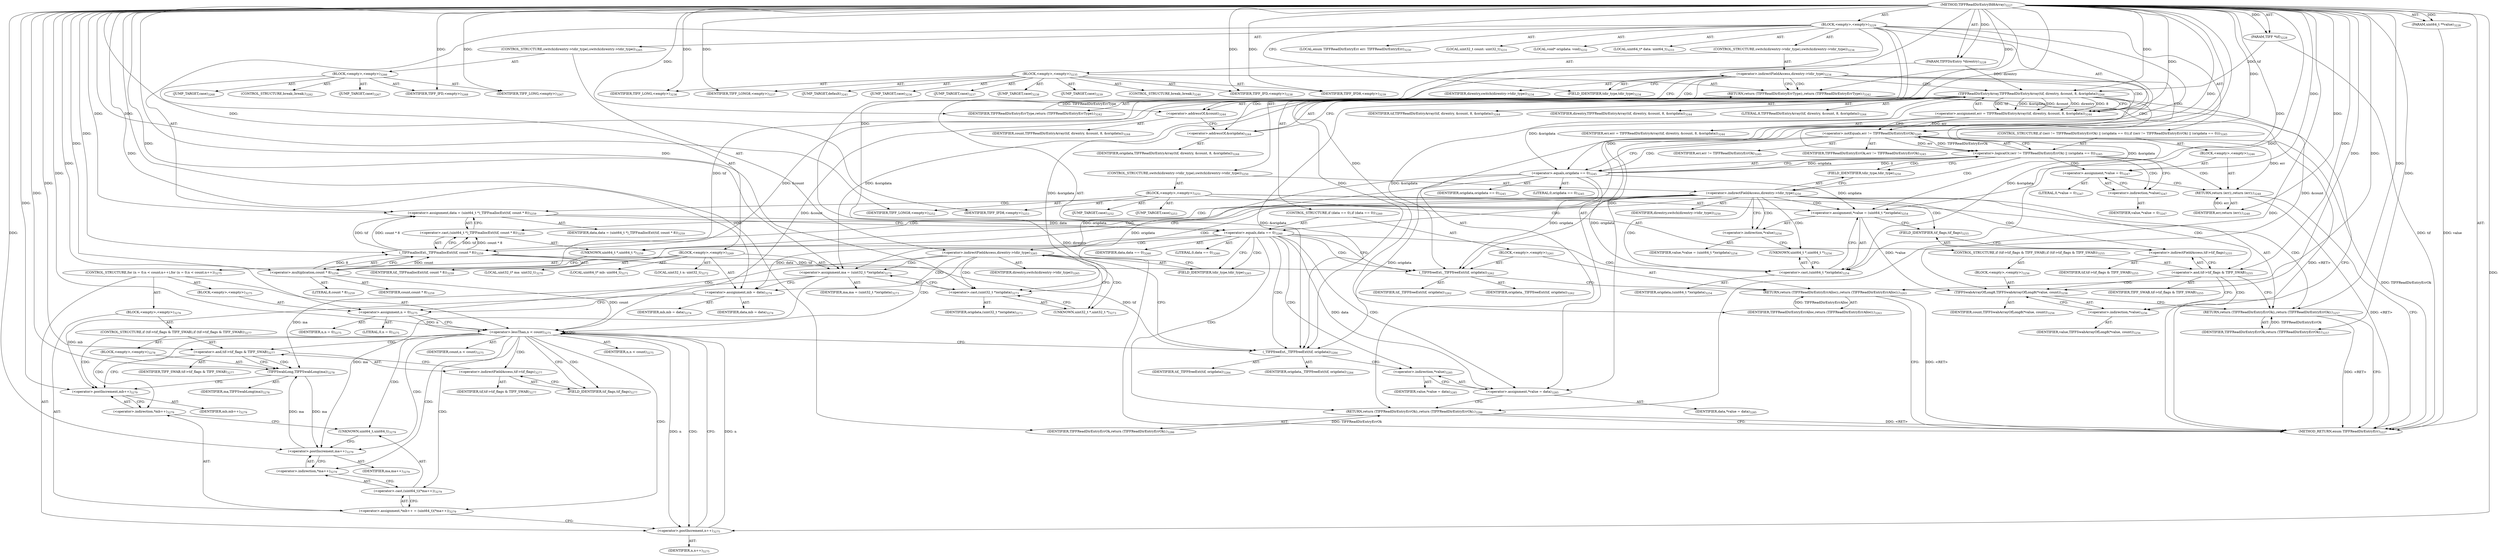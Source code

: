 digraph "TIFFReadDirEntryIfd8Array" {  
"86366" [label = <(METHOD,TIFFReadDirEntryIfd8Array)<SUB>3227</SUB>> ]
"86367" [label = <(PARAM,TIFF *tif)<SUB>3228</SUB>> ]
"86368" [label = <(PARAM,TIFFDirEntry *direntry)<SUB>3228</SUB>> ]
"86369" [label = <(PARAM,uint64_t **value)<SUB>3228</SUB>> ]
"86370" [label = <(BLOCK,&lt;empty&gt;,&lt;empty&gt;)<SUB>3229</SUB>> ]
"86371" [label = <(LOCAL,enum TIFFReadDirEntryErr err: TIFFReadDirEntryErr)<SUB>3230</SUB>> ]
"86372" [label = <(LOCAL,uint32_t count: uint32_t)<SUB>3231</SUB>> ]
"86373" [label = <(LOCAL,void* origdata: void)<SUB>3232</SUB>> ]
"86374" [label = <(LOCAL,uint64_t* data: uint64_t)<SUB>3233</SUB>> ]
"86375" [label = <(CONTROL_STRUCTURE,switch(direntry-&gt;tdir_type),switch(direntry-&gt;tdir_type))<SUB>3234</SUB>> ]
"86376" [label = <(&lt;operator&gt;.indirectFieldAccess,direntry-&gt;tdir_type)<SUB>3234</SUB>> ]
"86377" [label = <(IDENTIFIER,direntry,switch(direntry-&gt;tdir_type))<SUB>3234</SUB>> ]
"86378" [label = <(FIELD_IDENTIFIER,tdir_type,tdir_type)<SUB>3234</SUB>> ]
"86379" [label = <(BLOCK,&lt;empty&gt;,&lt;empty&gt;)<SUB>3235</SUB>> ]
"86380" [label = <(JUMP_TARGET,case)<SUB>3236</SUB>> ]
"86381" [label = <(IDENTIFIER,TIFF_LONG,&lt;empty&gt;)<SUB>3236</SUB>> ]
"86382" [label = <(JUMP_TARGET,case)<SUB>3237</SUB>> ]
"86383" [label = <(IDENTIFIER,TIFF_LONG8,&lt;empty&gt;)<SUB>3237</SUB>> ]
"86384" [label = <(JUMP_TARGET,case)<SUB>3238</SUB>> ]
"86385" [label = <(IDENTIFIER,TIFF_IFD,&lt;empty&gt;)<SUB>3238</SUB>> ]
"86386" [label = <(JUMP_TARGET,case)<SUB>3239</SUB>> ]
"86387" [label = <(IDENTIFIER,TIFF_IFD8,&lt;empty&gt;)<SUB>3239</SUB>> ]
"86388" [label = <(CONTROL_STRUCTURE,break;,break;)<SUB>3240</SUB>> ]
"86389" [label = <(JUMP_TARGET,default)<SUB>3241</SUB>> ]
"86390" [label = <(RETURN,return (TIFFReadDirEntryErrType);,return (TIFFReadDirEntryErrType);)<SUB>3242</SUB>> ]
"86391" [label = <(IDENTIFIER,TIFFReadDirEntryErrType,return (TIFFReadDirEntryErrType);)<SUB>3242</SUB>> ]
"86392" [label = <(&lt;operator&gt;.assignment,err = TIFFReadDirEntryArray(tif, direntry, &amp;count, 8, &amp;origdata))<SUB>3244</SUB>> ]
"86393" [label = <(IDENTIFIER,err,err = TIFFReadDirEntryArray(tif, direntry, &amp;count, 8, &amp;origdata))<SUB>3244</SUB>> ]
"86394" [label = <(TIFFReadDirEntryArray,TIFFReadDirEntryArray(tif, direntry, &amp;count, 8, &amp;origdata))<SUB>3244</SUB>> ]
"86395" [label = <(IDENTIFIER,tif,TIFFReadDirEntryArray(tif, direntry, &amp;count, 8, &amp;origdata))<SUB>3244</SUB>> ]
"86396" [label = <(IDENTIFIER,direntry,TIFFReadDirEntryArray(tif, direntry, &amp;count, 8, &amp;origdata))<SUB>3244</SUB>> ]
"86397" [label = <(&lt;operator&gt;.addressOf,&amp;count)<SUB>3244</SUB>> ]
"86398" [label = <(IDENTIFIER,count,TIFFReadDirEntryArray(tif, direntry, &amp;count, 8, &amp;origdata))<SUB>3244</SUB>> ]
"86399" [label = <(LITERAL,8,TIFFReadDirEntryArray(tif, direntry, &amp;count, 8, &amp;origdata))<SUB>3244</SUB>> ]
"86400" [label = <(&lt;operator&gt;.addressOf,&amp;origdata)<SUB>3244</SUB>> ]
"86401" [label = <(IDENTIFIER,origdata,TIFFReadDirEntryArray(tif, direntry, &amp;count, 8, &amp;origdata))<SUB>3244</SUB>> ]
"86402" [label = <(CONTROL_STRUCTURE,if ((err != TIFFReadDirEntryErrOk) || (origdata == 0)),if ((err != TIFFReadDirEntryErrOk) || (origdata == 0)))<SUB>3245</SUB>> ]
"86403" [label = <(&lt;operator&gt;.logicalOr,(err != TIFFReadDirEntryErrOk) || (origdata == 0))<SUB>3245</SUB>> ]
"86404" [label = <(&lt;operator&gt;.notEquals,err != TIFFReadDirEntryErrOk)<SUB>3245</SUB>> ]
"86405" [label = <(IDENTIFIER,err,err != TIFFReadDirEntryErrOk)<SUB>3245</SUB>> ]
"86406" [label = <(IDENTIFIER,TIFFReadDirEntryErrOk,err != TIFFReadDirEntryErrOk)<SUB>3245</SUB>> ]
"86407" [label = <(&lt;operator&gt;.equals,origdata == 0)<SUB>3245</SUB>> ]
"86408" [label = <(IDENTIFIER,origdata,origdata == 0)<SUB>3245</SUB>> ]
"86409" [label = <(LITERAL,0,origdata == 0)<SUB>3245</SUB>> ]
"86410" [label = <(BLOCK,&lt;empty&gt;,&lt;empty&gt;)<SUB>3246</SUB>> ]
"86411" [label = <(&lt;operator&gt;.assignment,*value = 0)<SUB>3247</SUB>> ]
"86412" [label = <(&lt;operator&gt;.indirection,*value)<SUB>3247</SUB>> ]
"86413" [label = <(IDENTIFIER,value,*value = 0)<SUB>3247</SUB>> ]
"86414" [label = <(LITERAL,0,*value = 0)<SUB>3247</SUB>> ]
"86415" [label = <(RETURN,return (err);,return (err);)<SUB>3248</SUB>> ]
"86416" [label = <(IDENTIFIER,err,return (err);)<SUB>3248</SUB>> ]
"86417" [label = <(CONTROL_STRUCTURE,switch(direntry-&gt;tdir_type),switch(direntry-&gt;tdir_type))<SUB>3250</SUB>> ]
"86418" [label = <(&lt;operator&gt;.indirectFieldAccess,direntry-&gt;tdir_type)<SUB>3250</SUB>> ]
"86419" [label = <(IDENTIFIER,direntry,switch(direntry-&gt;tdir_type))<SUB>3250</SUB>> ]
"86420" [label = <(FIELD_IDENTIFIER,tdir_type,tdir_type)<SUB>3250</SUB>> ]
"86421" [label = <(BLOCK,&lt;empty&gt;,&lt;empty&gt;)<SUB>3251</SUB>> ]
"86422" [label = <(JUMP_TARGET,case)<SUB>3252</SUB>> ]
"86423" [label = <(IDENTIFIER,TIFF_LONG8,&lt;empty&gt;)<SUB>3252</SUB>> ]
"86424" [label = <(JUMP_TARGET,case)<SUB>3253</SUB>> ]
"86425" [label = <(IDENTIFIER,TIFF_IFD8,&lt;empty&gt;)<SUB>3253</SUB>> ]
"86426" [label = <(&lt;operator&gt;.assignment,*value = (uint64_t *)origdata)<SUB>3254</SUB>> ]
"86427" [label = <(&lt;operator&gt;.indirection,*value)<SUB>3254</SUB>> ]
"86428" [label = <(IDENTIFIER,value,*value = (uint64_t *)origdata)<SUB>3254</SUB>> ]
"86429" [label = <(&lt;operator&gt;.cast,(uint64_t *)origdata)<SUB>3254</SUB>> ]
"86430" [label = <(UNKNOWN,uint64_t *,uint64_t *)<SUB>3254</SUB>> ]
"86431" [label = <(IDENTIFIER,origdata,(uint64_t *)origdata)<SUB>3254</SUB>> ]
"86432" [label = <(CONTROL_STRUCTURE,if (tif-&gt;tif_flags &amp; TIFF_SWAB),if (tif-&gt;tif_flags &amp; TIFF_SWAB))<SUB>3255</SUB>> ]
"86433" [label = <(&lt;operator&gt;.and,tif-&gt;tif_flags &amp; TIFF_SWAB)<SUB>3255</SUB>> ]
"86434" [label = <(&lt;operator&gt;.indirectFieldAccess,tif-&gt;tif_flags)<SUB>3255</SUB>> ]
"86435" [label = <(IDENTIFIER,tif,tif-&gt;tif_flags &amp; TIFF_SWAB)<SUB>3255</SUB>> ]
"86436" [label = <(FIELD_IDENTIFIER,tif_flags,tif_flags)<SUB>3255</SUB>> ]
"86437" [label = <(IDENTIFIER,TIFF_SWAB,tif-&gt;tif_flags &amp; TIFF_SWAB)<SUB>3255</SUB>> ]
"86438" [label = <(BLOCK,&lt;empty&gt;,&lt;empty&gt;)<SUB>3256</SUB>> ]
"86439" [label = <(TIFFSwabArrayOfLong8,TIFFSwabArrayOfLong8(*value, count))<SUB>3256</SUB>> ]
"86440" [label = <(&lt;operator&gt;.indirection,*value)<SUB>3256</SUB>> ]
"86441" [label = <(IDENTIFIER,value,TIFFSwabArrayOfLong8(*value, count))<SUB>3256</SUB>> ]
"86442" [label = <(IDENTIFIER,count,TIFFSwabArrayOfLong8(*value, count))<SUB>3256</SUB>> ]
"86443" [label = <(RETURN,return (TIFFReadDirEntryErrOk);,return (TIFFReadDirEntryErrOk);)<SUB>3257</SUB>> ]
"86444" [label = <(IDENTIFIER,TIFFReadDirEntryErrOk,return (TIFFReadDirEntryErrOk);)<SUB>3257</SUB>> ]
"86445" [label = <(&lt;operator&gt;.assignment,data = (uint64_t *)_TIFFmallocExt(tif, count * 8))<SUB>3259</SUB>> ]
"86446" [label = <(IDENTIFIER,data,data = (uint64_t *)_TIFFmallocExt(tif, count * 8))<SUB>3259</SUB>> ]
"86447" [label = <(&lt;operator&gt;.cast,(uint64_t *)_TIFFmallocExt(tif, count * 8))<SUB>3259</SUB>> ]
"86448" [label = <(UNKNOWN,uint64_t *,uint64_t *)<SUB>3259</SUB>> ]
"86449" [label = <(_TIFFmallocExt,_TIFFmallocExt(tif, count * 8))<SUB>3259</SUB>> ]
"86450" [label = <(IDENTIFIER,tif,_TIFFmallocExt(tif, count * 8))<SUB>3259</SUB>> ]
"86451" [label = <(&lt;operator&gt;.multiplication,count * 8)<SUB>3259</SUB>> ]
"86452" [label = <(IDENTIFIER,count,count * 8)<SUB>3259</SUB>> ]
"86453" [label = <(LITERAL,8,count * 8)<SUB>3259</SUB>> ]
"86454" [label = <(CONTROL_STRUCTURE,if (data == 0),if (data == 0))<SUB>3260</SUB>> ]
"86455" [label = <(&lt;operator&gt;.equals,data == 0)<SUB>3260</SUB>> ]
"86456" [label = <(IDENTIFIER,data,data == 0)<SUB>3260</SUB>> ]
"86457" [label = <(LITERAL,0,data == 0)<SUB>3260</SUB>> ]
"86458" [label = <(BLOCK,&lt;empty&gt;,&lt;empty&gt;)<SUB>3261</SUB>> ]
"86459" [label = <(_TIFFfreeExt,_TIFFfreeExt(tif, origdata))<SUB>3262</SUB>> ]
"86460" [label = <(IDENTIFIER,tif,_TIFFfreeExt(tif, origdata))<SUB>3262</SUB>> ]
"86461" [label = <(IDENTIFIER,origdata,_TIFFfreeExt(tif, origdata))<SUB>3262</SUB>> ]
"86462" [label = <(RETURN,return (TIFFReadDirEntryErrAlloc);,return (TIFFReadDirEntryErrAlloc);)<SUB>3263</SUB>> ]
"86463" [label = <(IDENTIFIER,TIFFReadDirEntryErrAlloc,return (TIFFReadDirEntryErrAlloc);)<SUB>3263</SUB>> ]
"86464" [label = <(CONTROL_STRUCTURE,switch(direntry-&gt;tdir_type),switch(direntry-&gt;tdir_type))<SUB>3265</SUB>> ]
"86465" [label = <(&lt;operator&gt;.indirectFieldAccess,direntry-&gt;tdir_type)<SUB>3265</SUB>> ]
"86466" [label = <(IDENTIFIER,direntry,switch(direntry-&gt;tdir_type))<SUB>3265</SUB>> ]
"86467" [label = <(FIELD_IDENTIFIER,tdir_type,tdir_type)<SUB>3265</SUB>> ]
"86468" [label = <(BLOCK,&lt;empty&gt;,&lt;empty&gt;)<SUB>3266</SUB>> ]
"86469" [label = <(JUMP_TARGET,case)<SUB>3267</SUB>> ]
"86470" [label = <(IDENTIFIER,TIFF_LONG,&lt;empty&gt;)<SUB>3267</SUB>> ]
"86471" [label = <(JUMP_TARGET,case)<SUB>3268</SUB>> ]
"86472" [label = <(IDENTIFIER,TIFF_IFD,&lt;empty&gt;)<SUB>3268</SUB>> ]
"86473" [label = <(BLOCK,&lt;empty&gt;,&lt;empty&gt;)<SUB>3269</SUB>> ]
"86474" [label = <(LOCAL,uint32_t* ma: uint32_t)<SUB>3270</SUB>> ]
"86475" [label = <(LOCAL,uint64_t* mb: uint64_t)<SUB>3271</SUB>> ]
"86476" [label = <(LOCAL,uint32_t n: uint32_t)<SUB>3272</SUB>> ]
"86477" [label = <(&lt;operator&gt;.assignment,ma = (uint32_t *)origdata)<SUB>3273</SUB>> ]
"86478" [label = <(IDENTIFIER,ma,ma = (uint32_t *)origdata)<SUB>3273</SUB>> ]
"86479" [label = <(&lt;operator&gt;.cast,(uint32_t *)origdata)<SUB>3273</SUB>> ]
"86480" [label = <(UNKNOWN,uint32_t *,uint32_t *)<SUB>3273</SUB>> ]
"86481" [label = <(IDENTIFIER,origdata,(uint32_t *)origdata)<SUB>3273</SUB>> ]
"86482" [label = <(&lt;operator&gt;.assignment,mb = data)<SUB>3274</SUB>> ]
"86483" [label = <(IDENTIFIER,mb,mb = data)<SUB>3274</SUB>> ]
"86484" [label = <(IDENTIFIER,data,mb = data)<SUB>3274</SUB>> ]
"86485" [label = <(CONTROL_STRUCTURE,for (n = 0;n &lt; count;n++),for (n = 0;n &lt; count;n++))<SUB>3275</SUB>> ]
"86486" [label = <(BLOCK,&lt;empty&gt;,&lt;empty&gt;)<SUB>3275</SUB>> ]
"86487" [label = <(&lt;operator&gt;.assignment,n = 0)<SUB>3275</SUB>> ]
"86488" [label = <(IDENTIFIER,n,n = 0)<SUB>3275</SUB>> ]
"86489" [label = <(LITERAL,0,n = 0)<SUB>3275</SUB>> ]
"86490" [label = <(&lt;operator&gt;.lessThan,n &lt; count)<SUB>3275</SUB>> ]
"86491" [label = <(IDENTIFIER,n,n &lt; count)<SUB>3275</SUB>> ]
"86492" [label = <(IDENTIFIER,count,n &lt; count)<SUB>3275</SUB>> ]
"86493" [label = <(&lt;operator&gt;.postIncrement,n++)<SUB>3275</SUB>> ]
"86494" [label = <(IDENTIFIER,n,n++)<SUB>3275</SUB>> ]
"86495" [label = <(BLOCK,&lt;empty&gt;,&lt;empty&gt;)<SUB>3276</SUB>> ]
"86496" [label = <(CONTROL_STRUCTURE,if (tif-&gt;tif_flags &amp; TIFF_SWAB),if (tif-&gt;tif_flags &amp; TIFF_SWAB))<SUB>3277</SUB>> ]
"86497" [label = <(&lt;operator&gt;.and,tif-&gt;tif_flags &amp; TIFF_SWAB)<SUB>3277</SUB>> ]
"86498" [label = <(&lt;operator&gt;.indirectFieldAccess,tif-&gt;tif_flags)<SUB>3277</SUB>> ]
"86499" [label = <(IDENTIFIER,tif,tif-&gt;tif_flags &amp; TIFF_SWAB)<SUB>3277</SUB>> ]
"86500" [label = <(FIELD_IDENTIFIER,tif_flags,tif_flags)<SUB>3277</SUB>> ]
"86501" [label = <(IDENTIFIER,TIFF_SWAB,tif-&gt;tif_flags &amp; TIFF_SWAB)<SUB>3277</SUB>> ]
"86502" [label = <(BLOCK,&lt;empty&gt;,&lt;empty&gt;)<SUB>3278</SUB>> ]
"86503" [label = <(TIFFSwabLong,TIFFSwabLong(ma))<SUB>3278</SUB>> ]
"86504" [label = <(IDENTIFIER,ma,TIFFSwabLong(ma))<SUB>3278</SUB>> ]
"86505" [label = <(&lt;operator&gt;.assignment,*mb++ = (uint64_t)(*ma++))<SUB>3279</SUB>> ]
"86506" [label = <(&lt;operator&gt;.indirection,*mb++)<SUB>3279</SUB>> ]
"86507" [label = <(&lt;operator&gt;.postIncrement,mb++)<SUB>3279</SUB>> ]
"86508" [label = <(IDENTIFIER,mb,mb++)<SUB>3279</SUB>> ]
"86509" [label = <(&lt;operator&gt;.cast,(uint64_t)(*ma++))<SUB>3279</SUB>> ]
"86510" [label = <(UNKNOWN,uint64_t,uint64_t)<SUB>3279</SUB>> ]
"86511" [label = <(&lt;operator&gt;.indirection,*ma++)<SUB>3279</SUB>> ]
"86512" [label = <(&lt;operator&gt;.postIncrement,ma++)<SUB>3279</SUB>> ]
"86513" [label = <(IDENTIFIER,ma,ma++)<SUB>3279</SUB>> ]
"86514" [label = <(CONTROL_STRUCTURE,break;,break;)<SUB>3282</SUB>> ]
"86515" [label = <(_TIFFfreeExt,_TIFFfreeExt(tif, origdata))<SUB>3284</SUB>> ]
"86516" [label = <(IDENTIFIER,tif,_TIFFfreeExt(tif, origdata))<SUB>3284</SUB>> ]
"86517" [label = <(IDENTIFIER,origdata,_TIFFfreeExt(tif, origdata))<SUB>3284</SUB>> ]
"86518" [label = <(&lt;operator&gt;.assignment,*value = data)<SUB>3285</SUB>> ]
"86519" [label = <(&lt;operator&gt;.indirection,*value)<SUB>3285</SUB>> ]
"86520" [label = <(IDENTIFIER,value,*value = data)<SUB>3285</SUB>> ]
"86521" [label = <(IDENTIFIER,data,*value = data)<SUB>3285</SUB>> ]
"86522" [label = <(RETURN,return (TIFFReadDirEntryErrOk);,return (TIFFReadDirEntryErrOk);)<SUB>3286</SUB>> ]
"86523" [label = <(IDENTIFIER,TIFFReadDirEntryErrOk,return (TIFFReadDirEntryErrOk);)<SUB>3286</SUB>> ]
"86524" [label = <(METHOD_RETURN,enum TIFFReadDirEntryErr)<SUB>3227</SUB>> ]
  "86366" -> "86367"  [ label = "AST: "] 
  "86366" -> "86368"  [ label = "AST: "] 
  "86366" -> "86369"  [ label = "AST: "] 
  "86366" -> "86370"  [ label = "AST: "] 
  "86366" -> "86524"  [ label = "AST: "] 
  "86370" -> "86371"  [ label = "AST: "] 
  "86370" -> "86372"  [ label = "AST: "] 
  "86370" -> "86373"  [ label = "AST: "] 
  "86370" -> "86374"  [ label = "AST: "] 
  "86370" -> "86375"  [ label = "AST: "] 
  "86370" -> "86392"  [ label = "AST: "] 
  "86370" -> "86402"  [ label = "AST: "] 
  "86370" -> "86417"  [ label = "AST: "] 
  "86370" -> "86445"  [ label = "AST: "] 
  "86370" -> "86454"  [ label = "AST: "] 
  "86370" -> "86464"  [ label = "AST: "] 
  "86370" -> "86515"  [ label = "AST: "] 
  "86370" -> "86518"  [ label = "AST: "] 
  "86370" -> "86522"  [ label = "AST: "] 
  "86375" -> "86376"  [ label = "AST: "] 
  "86375" -> "86379"  [ label = "AST: "] 
  "86376" -> "86377"  [ label = "AST: "] 
  "86376" -> "86378"  [ label = "AST: "] 
  "86379" -> "86380"  [ label = "AST: "] 
  "86379" -> "86381"  [ label = "AST: "] 
  "86379" -> "86382"  [ label = "AST: "] 
  "86379" -> "86383"  [ label = "AST: "] 
  "86379" -> "86384"  [ label = "AST: "] 
  "86379" -> "86385"  [ label = "AST: "] 
  "86379" -> "86386"  [ label = "AST: "] 
  "86379" -> "86387"  [ label = "AST: "] 
  "86379" -> "86388"  [ label = "AST: "] 
  "86379" -> "86389"  [ label = "AST: "] 
  "86379" -> "86390"  [ label = "AST: "] 
  "86390" -> "86391"  [ label = "AST: "] 
  "86392" -> "86393"  [ label = "AST: "] 
  "86392" -> "86394"  [ label = "AST: "] 
  "86394" -> "86395"  [ label = "AST: "] 
  "86394" -> "86396"  [ label = "AST: "] 
  "86394" -> "86397"  [ label = "AST: "] 
  "86394" -> "86399"  [ label = "AST: "] 
  "86394" -> "86400"  [ label = "AST: "] 
  "86397" -> "86398"  [ label = "AST: "] 
  "86400" -> "86401"  [ label = "AST: "] 
  "86402" -> "86403"  [ label = "AST: "] 
  "86402" -> "86410"  [ label = "AST: "] 
  "86403" -> "86404"  [ label = "AST: "] 
  "86403" -> "86407"  [ label = "AST: "] 
  "86404" -> "86405"  [ label = "AST: "] 
  "86404" -> "86406"  [ label = "AST: "] 
  "86407" -> "86408"  [ label = "AST: "] 
  "86407" -> "86409"  [ label = "AST: "] 
  "86410" -> "86411"  [ label = "AST: "] 
  "86410" -> "86415"  [ label = "AST: "] 
  "86411" -> "86412"  [ label = "AST: "] 
  "86411" -> "86414"  [ label = "AST: "] 
  "86412" -> "86413"  [ label = "AST: "] 
  "86415" -> "86416"  [ label = "AST: "] 
  "86417" -> "86418"  [ label = "AST: "] 
  "86417" -> "86421"  [ label = "AST: "] 
  "86418" -> "86419"  [ label = "AST: "] 
  "86418" -> "86420"  [ label = "AST: "] 
  "86421" -> "86422"  [ label = "AST: "] 
  "86421" -> "86423"  [ label = "AST: "] 
  "86421" -> "86424"  [ label = "AST: "] 
  "86421" -> "86425"  [ label = "AST: "] 
  "86421" -> "86426"  [ label = "AST: "] 
  "86421" -> "86432"  [ label = "AST: "] 
  "86421" -> "86443"  [ label = "AST: "] 
  "86426" -> "86427"  [ label = "AST: "] 
  "86426" -> "86429"  [ label = "AST: "] 
  "86427" -> "86428"  [ label = "AST: "] 
  "86429" -> "86430"  [ label = "AST: "] 
  "86429" -> "86431"  [ label = "AST: "] 
  "86432" -> "86433"  [ label = "AST: "] 
  "86432" -> "86438"  [ label = "AST: "] 
  "86433" -> "86434"  [ label = "AST: "] 
  "86433" -> "86437"  [ label = "AST: "] 
  "86434" -> "86435"  [ label = "AST: "] 
  "86434" -> "86436"  [ label = "AST: "] 
  "86438" -> "86439"  [ label = "AST: "] 
  "86439" -> "86440"  [ label = "AST: "] 
  "86439" -> "86442"  [ label = "AST: "] 
  "86440" -> "86441"  [ label = "AST: "] 
  "86443" -> "86444"  [ label = "AST: "] 
  "86445" -> "86446"  [ label = "AST: "] 
  "86445" -> "86447"  [ label = "AST: "] 
  "86447" -> "86448"  [ label = "AST: "] 
  "86447" -> "86449"  [ label = "AST: "] 
  "86449" -> "86450"  [ label = "AST: "] 
  "86449" -> "86451"  [ label = "AST: "] 
  "86451" -> "86452"  [ label = "AST: "] 
  "86451" -> "86453"  [ label = "AST: "] 
  "86454" -> "86455"  [ label = "AST: "] 
  "86454" -> "86458"  [ label = "AST: "] 
  "86455" -> "86456"  [ label = "AST: "] 
  "86455" -> "86457"  [ label = "AST: "] 
  "86458" -> "86459"  [ label = "AST: "] 
  "86458" -> "86462"  [ label = "AST: "] 
  "86459" -> "86460"  [ label = "AST: "] 
  "86459" -> "86461"  [ label = "AST: "] 
  "86462" -> "86463"  [ label = "AST: "] 
  "86464" -> "86465"  [ label = "AST: "] 
  "86464" -> "86468"  [ label = "AST: "] 
  "86465" -> "86466"  [ label = "AST: "] 
  "86465" -> "86467"  [ label = "AST: "] 
  "86468" -> "86469"  [ label = "AST: "] 
  "86468" -> "86470"  [ label = "AST: "] 
  "86468" -> "86471"  [ label = "AST: "] 
  "86468" -> "86472"  [ label = "AST: "] 
  "86468" -> "86473"  [ label = "AST: "] 
  "86468" -> "86514"  [ label = "AST: "] 
  "86473" -> "86474"  [ label = "AST: "] 
  "86473" -> "86475"  [ label = "AST: "] 
  "86473" -> "86476"  [ label = "AST: "] 
  "86473" -> "86477"  [ label = "AST: "] 
  "86473" -> "86482"  [ label = "AST: "] 
  "86473" -> "86485"  [ label = "AST: "] 
  "86477" -> "86478"  [ label = "AST: "] 
  "86477" -> "86479"  [ label = "AST: "] 
  "86479" -> "86480"  [ label = "AST: "] 
  "86479" -> "86481"  [ label = "AST: "] 
  "86482" -> "86483"  [ label = "AST: "] 
  "86482" -> "86484"  [ label = "AST: "] 
  "86485" -> "86486"  [ label = "AST: "] 
  "86485" -> "86490"  [ label = "AST: "] 
  "86485" -> "86493"  [ label = "AST: "] 
  "86485" -> "86495"  [ label = "AST: "] 
  "86486" -> "86487"  [ label = "AST: "] 
  "86487" -> "86488"  [ label = "AST: "] 
  "86487" -> "86489"  [ label = "AST: "] 
  "86490" -> "86491"  [ label = "AST: "] 
  "86490" -> "86492"  [ label = "AST: "] 
  "86493" -> "86494"  [ label = "AST: "] 
  "86495" -> "86496"  [ label = "AST: "] 
  "86495" -> "86505"  [ label = "AST: "] 
  "86496" -> "86497"  [ label = "AST: "] 
  "86496" -> "86502"  [ label = "AST: "] 
  "86497" -> "86498"  [ label = "AST: "] 
  "86497" -> "86501"  [ label = "AST: "] 
  "86498" -> "86499"  [ label = "AST: "] 
  "86498" -> "86500"  [ label = "AST: "] 
  "86502" -> "86503"  [ label = "AST: "] 
  "86503" -> "86504"  [ label = "AST: "] 
  "86505" -> "86506"  [ label = "AST: "] 
  "86505" -> "86509"  [ label = "AST: "] 
  "86506" -> "86507"  [ label = "AST: "] 
  "86507" -> "86508"  [ label = "AST: "] 
  "86509" -> "86510"  [ label = "AST: "] 
  "86509" -> "86511"  [ label = "AST: "] 
  "86511" -> "86512"  [ label = "AST: "] 
  "86512" -> "86513"  [ label = "AST: "] 
  "86515" -> "86516"  [ label = "AST: "] 
  "86515" -> "86517"  [ label = "AST: "] 
  "86518" -> "86519"  [ label = "AST: "] 
  "86518" -> "86521"  [ label = "AST: "] 
  "86519" -> "86520"  [ label = "AST: "] 
  "86522" -> "86523"  [ label = "AST: "] 
  "86392" -> "86404"  [ label = "CFG: "] 
  "86445" -> "86455"  [ label = "CFG: "] 
  "86515" -> "86519"  [ label = "CFG: "] 
  "86518" -> "86522"  [ label = "CFG: "] 
  "86522" -> "86524"  [ label = "CFG: "] 
  "86376" -> "86397"  [ label = "CFG: "] 
  "86376" -> "86390"  [ label = "CFG: "] 
  "86394" -> "86392"  [ label = "CFG: "] 
  "86403" -> "86412"  [ label = "CFG: "] 
  "86403" -> "86420"  [ label = "CFG: "] 
  "86418" -> "86427"  [ label = "CFG: "] 
  "86418" -> "86448"  [ label = "CFG: "] 
  "86447" -> "86445"  [ label = "CFG: "] 
  "86455" -> "86459"  [ label = "CFG: "] 
  "86455" -> "86467"  [ label = "CFG: "] 
  "86465" -> "86480"  [ label = "CFG: "] 
  "86465" -> "86515"  [ label = "CFG: "] 
  "86519" -> "86518"  [ label = "CFG: "] 
  "86378" -> "86376"  [ label = "CFG: "] 
  "86390" -> "86524"  [ label = "CFG: "] 
  "86397" -> "86400"  [ label = "CFG: "] 
  "86400" -> "86394"  [ label = "CFG: "] 
  "86404" -> "86403"  [ label = "CFG: "] 
  "86404" -> "86407"  [ label = "CFG: "] 
  "86407" -> "86403"  [ label = "CFG: "] 
  "86411" -> "86415"  [ label = "CFG: "] 
  "86415" -> "86524"  [ label = "CFG: "] 
  "86420" -> "86418"  [ label = "CFG: "] 
  "86426" -> "86436"  [ label = "CFG: "] 
  "86443" -> "86524"  [ label = "CFG: "] 
  "86448" -> "86451"  [ label = "CFG: "] 
  "86449" -> "86447"  [ label = "CFG: "] 
  "86459" -> "86462"  [ label = "CFG: "] 
  "86462" -> "86524"  [ label = "CFG: "] 
  "86467" -> "86465"  [ label = "CFG: "] 
  "86412" -> "86411"  [ label = "CFG: "] 
  "86427" -> "86430"  [ label = "CFG: "] 
  "86429" -> "86426"  [ label = "CFG: "] 
  "86433" -> "86440"  [ label = "CFG: "] 
  "86433" -> "86443"  [ label = "CFG: "] 
  "86451" -> "86449"  [ label = "CFG: "] 
  "86477" -> "86482"  [ label = "CFG: "] 
  "86482" -> "86487"  [ label = "CFG: "] 
  "86430" -> "86429"  [ label = "CFG: "] 
  "86434" -> "86433"  [ label = "CFG: "] 
  "86439" -> "86443"  [ label = "CFG: "] 
  "86479" -> "86477"  [ label = "CFG: "] 
  "86490" -> "86500"  [ label = "CFG: "] 
  "86490" -> "86515"  [ label = "CFG: "] 
  "86493" -> "86490"  [ label = "CFG: "] 
  "86436" -> "86434"  [ label = "CFG: "] 
  "86440" -> "86439"  [ label = "CFG: "] 
  "86480" -> "86479"  [ label = "CFG: "] 
  "86487" -> "86490"  [ label = "CFG: "] 
  "86505" -> "86493"  [ label = "CFG: "] 
  "86497" -> "86503"  [ label = "CFG: "] 
  "86497" -> "86507"  [ label = "CFG: "] 
  "86506" -> "86510"  [ label = "CFG: "] 
  "86509" -> "86505"  [ label = "CFG: "] 
  "86498" -> "86497"  [ label = "CFG: "] 
  "86503" -> "86507"  [ label = "CFG: "] 
  "86507" -> "86506"  [ label = "CFG: "] 
  "86510" -> "86512"  [ label = "CFG: "] 
  "86511" -> "86509"  [ label = "CFG: "] 
  "86500" -> "86498"  [ label = "CFG: "] 
  "86512" -> "86511"  [ label = "CFG: "] 
  "86366" -> "86378"  [ label = "CFG: "] 
  "86443" -> "86524"  [ label = "DDG: &lt;RET&gt;"] 
  "86462" -> "86524"  [ label = "DDG: &lt;RET&gt;"] 
  "86415" -> "86524"  [ label = "DDG: &lt;RET&gt;"] 
  "86522" -> "86524"  [ label = "DDG: &lt;RET&gt;"] 
  "86390" -> "86524"  [ label = "DDG: &lt;RET&gt;"] 
  "86367" -> "86524"  [ label = "DDG: tif"] 
  "86368" -> "86524"  [ label = "DDG: direntry"] 
  "86369" -> "86524"  [ label = "DDG: value"] 
  "86404" -> "86524"  [ label = "DDG: TIFFReadDirEntryErrOk"] 
  "86366" -> "86367"  [ label = "DDG: "] 
  "86366" -> "86368"  [ label = "DDG: "] 
  "86366" -> "86369"  [ label = "DDG: "] 
  "86394" -> "86392"  [ label = "DDG: tif"] 
  "86394" -> "86392"  [ label = "DDG: &amp;origdata"] 
  "86394" -> "86392"  [ label = "DDG: &amp;count"] 
  "86394" -> "86392"  [ label = "DDG: direntry"] 
  "86394" -> "86392"  [ label = "DDG: 8"] 
  "86449" -> "86445"  [ label = "DDG: tif"] 
  "86449" -> "86445"  [ label = "DDG: count * 8"] 
  "86455" -> "86518"  [ label = "DDG: data"] 
  "86366" -> "86518"  [ label = "DDG: "] 
  "86523" -> "86522"  [ label = "DDG: TIFFReadDirEntryErrOk"] 
  "86366" -> "86522"  [ label = "DDG: "] 
  "86366" -> "86392"  [ label = "DDG: "] 
  "86366" -> "86445"  [ label = "DDG: "] 
  "86449" -> "86515"  [ label = "DDG: tif"] 
  "86366" -> "86515"  [ label = "DDG: "] 
  "86394" -> "86515"  [ label = "DDG: &amp;origdata"] 
  "86407" -> "86515"  [ label = "DDG: origdata"] 
  "86366" -> "86523"  [ label = "DDG: "] 
  "86366" -> "86381"  [ label = "DDG: "] 
  "86366" -> "86383"  [ label = "DDG: "] 
  "86366" -> "86385"  [ label = "DDG: "] 
  "86366" -> "86387"  [ label = "DDG: "] 
  "86391" -> "86390"  [ label = "DDG: TIFFReadDirEntryErrType"] 
  "86366" -> "86390"  [ label = "DDG: "] 
  "86367" -> "86394"  [ label = "DDG: tif"] 
  "86366" -> "86394"  [ label = "DDG: "] 
  "86368" -> "86394"  [ label = "DDG: direntry"] 
  "86404" -> "86403"  [ label = "DDG: err"] 
  "86404" -> "86403"  [ label = "DDG: TIFFReadDirEntryErrOk"] 
  "86407" -> "86403"  [ label = "DDG: origdata"] 
  "86407" -> "86403"  [ label = "DDG: 0"] 
  "86366" -> "86411"  [ label = "DDG: "] 
  "86416" -> "86415"  [ label = "DDG: err"] 
  "86404" -> "86415"  [ label = "DDG: err"] 
  "86366" -> "86423"  [ label = "DDG: "] 
  "86366" -> "86425"  [ label = "DDG: "] 
  "86394" -> "86426"  [ label = "DDG: &amp;origdata"] 
  "86407" -> "86426"  [ label = "DDG: origdata"] 
  "86366" -> "86426"  [ label = "DDG: "] 
  "86444" -> "86443"  [ label = "DDG: TIFFReadDirEntryErrOk"] 
  "86366" -> "86443"  [ label = "DDG: "] 
  "86449" -> "86447"  [ label = "DDG: tif"] 
  "86449" -> "86447"  [ label = "DDG: count * 8"] 
  "86445" -> "86455"  [ label = "DDG: data"] 
  "86366" -> "86455"  [ label = "DDG: "] 
  "86463" -> "86462"  [ label = "DDG: TIFFReadDirEntryErrAlloc"] 
  "86366" -> "86462"  [ label = "DDG: "] 
  "86366" -> "86470"  [ label = "DDG: "] 
  "86366" -> "86472"  [ label = "DDG: "] 
  "86366" -> "86391"  [ label = "DDG: "] 
  "86392" -> "86404"  [ label = "DDG: err"] 
  "86366" -> "86404"  [ label = "DDG: "] 
  "86394" -> "86407"  [ label = "DDG: &amp;origdata"] 
  "86366" -> "86407"  [ label = "DDG: "] 
  "86366" -> "86416"  [ label = "DDG: "] 
  "86366" -> "86444"  [ label = "DDG: "] 
  "86394" -> "86449"  [ label = "DDG: tif"] 
  "86366" -> "86449"  [ label = "DDG: "] 
  "86451" -> "86449"  [ label = "DDG: count"] 
  "86451" -> "86449"  [ label = "DDG: 8"] 
  "86449" -> "86459"  [ label = "DDG: tif"] 
  "86366" -> "86459"  [ label = "DDG: "] 
  "86394" -> "86459"  [ label = "DDG: &amp;origdata"] 
  "86407" -> "86459"  [ label = "DDG: origdata"] 
  "86366" -> "86463"  [ label = "DDG: "] 
  "86394" -> "86477"  [ label = "DDG: &amp;origdata"] 
  "86407" -> "86477"  [ label = "DDG: origdata"] 
  "86366" -> "86477"  [ label = "DDG: "] 
  "86455" -> "86482"  [ label = "DDG: data"] 
  "86366" -> "86482"  [ label = "DDG: "] 
  "86394" -> "86429"  [ label = "DDG: &amp;origdata"] 
  "86407" -> "86429"  [ label = "DDG: origdata"] 
  "86366" -> "86429"  [ label = "DDG: "] 
  "86366" -> "86433"  [ label = "DDG: "] 
  "86394" -> "86451"  [ label = "DDG: &amp;count"] 
  "86366" -> "86451"  [ label = "DDG: "] 
  "86426" -> "86439"  [ label = "DDG: *value"] 
  "86394" -> "86439"  [ label = "DDG: &amp;count"] 
  "86366" -> "86439"  [ label = "DDG: "] 
  "86394" -> "86479"  [ label = "DDG: &amp;origdata"] 
  "86407" -> "86479"  [ label = "DDG: origdata"] 
  "86366" -> "86479"  [ label = "DDG: "] 
  "86366" -> "86487"  [ label = "DDG: "] 
  "86487" -> "86490"  [ label = "DDG: n"] 
  "86493" -> "86490"  [ label = "DDG: n"] 
  "86366" -> "86490"  [ label = "DDG: "] 
  "86394" -> "86490"  [ label = "DDG: &amp;count"] 
  "86451" -> "86490"  [ label = "DDG: count"] 
  "86490" -> "86493"  [ label = "DDG: n"] 
  "86366" -> "86493"  [ label = "DDG: "] 
  "86366" -> "86497"  [ label = "DDG: "] 
  "86477" -> "86503"  [ label = "DDG: ma"] 
  "86512" -> "86503"  [ label = "DDG: ma"] 
  "86366" -> "86503"  [ label = "DDG: "] 
  "86482" -> "86507"  [ label = "DDG: mb"] 
  "86366" -> "86507"  [ label = "DDG: "] 
  "86477" -> "86512"  [ label = "DDG: ma"] 
  "86503" -> "86512"  [ label = "DDG: ma"] 
  "86366" -> "86512"  [ label = "DDG: "] 
  "86376" -> "86394"  [ label = "CDG: "] 
  "86376" -> "86397"  [ label = "CDG: "] 
  "86376" -> "86404"  [ label = "CDG: "] 
  "86376" -> "86400"  [ label = "CDG: "] 
  "86376" -> "86390"  [ label = "CDG: "] 
  "86376" -> "86403"  [ label = "CDG: "] 
  "86376" -> "86392"  [ label = "CDG: "] 
  "86403" -> "86412"  [ label = "CDG: "] 
  "86403" -> "86411"  [ label = "CDG: "] 
  "86403" -> "86418"  [ label = "CDG: "] 
  "86403" -> "86420"  [ label = "CDG: "] 
  "86403" -> "86415"  [ label = "CDG: "] 
  "86418" -> "86448"  [ label = "CDG: "] 
  "86418" -> "86447"  [ label = "CDG: "] 
  "86418" -> "86429"  [ label = "CDG: "] 
  "86418" -> "86445"  [ label = "CDG: "] 
  "86418" -> "86434"  [ label = "CDG: "] 
  "86418" -> "86455"  [ label = "CDG: "] 
  "86418" -> "86433"  [ label = "CDG: "] 
  "86418" -> "86449"  [ label = "CDG: "] 
  "86418" -> "86436"  [ label = "CDG: "] 
  "86418" -> "86426"  [ label = "CDG: "] 
  "86418" -> "86443"  [ label = "CDG: "] 
  "86418" -> "86451"  [ label = "CDG: "] 
  "86418" -> "86430"  [ label = "CDG: "] 
  "86418" -> "86427"  [ label = "CDG: "] 
  "86455" -> "86465"  [ label = "CDG: "] 
  "86455" -> "86522"  [ label = "CDG: "] 
  "86455" -> "86462"  [ label = "CDG: "] 
  "86455" -> "86467"  [ label = "CDG: "] 
  "86455" -> "86519"  [ label = "CDG: "] 
  "86455" -> "86515"  [ label = "CDG: "] 
  "86455" -> "86459"  [ label = "CDG: "] 
  "86455" -> "86518"  [ label = "CDG: "] 
  "86465" -> "86487"  [ label = "CDG: "] 
  "86465" -> "86480"  [ label = "CDG: "] 
  "86465" -> "86479"  [ label = "CDG: "] 
  "86465" -> "86490"  [ label = "CDG: "] 
  "86465" -> "86477"  [ label = "CDG: "] 
  "86465" -> "86482"  [ label = "CDG: "] 
  "86404" -> "86407"  [ label = "CDG: "] 
  "86433" -> "86439"  [ label = "CDG: "] 
  "86433" -> "86440"  [ label = "CDG: "] 
  "86490" -> "86506"  [ label = "CDG: "] 
  "86490" -> "86505"  [ label = "CDG: "] 
  "86490" -> "86498"  [ label = "CDG: "] 
  "86490" -> "86507"  [ label = "CDG: "] 
  "86490" -> "86500"  [ label = "CDG: "] 
  "86490" -> "86510"  [ label = "CDG: "] 
  "86490" -> "86512"  [ label = "CDG: "] 
  "86490" -> "86511"  [ label = "CDG: "] 
  "86490" -> "86497"  [ label = "CDG: "] 
  "86490" -> "86490"  [ label = "CDG: "] 
  "86490" -> "86509"  [ label = "CDG: "] 
  "86490" -> "86493"  [ label = "CDG: "] 
  "86497" -> "86503"  [ label = "CDG: "] 
}
